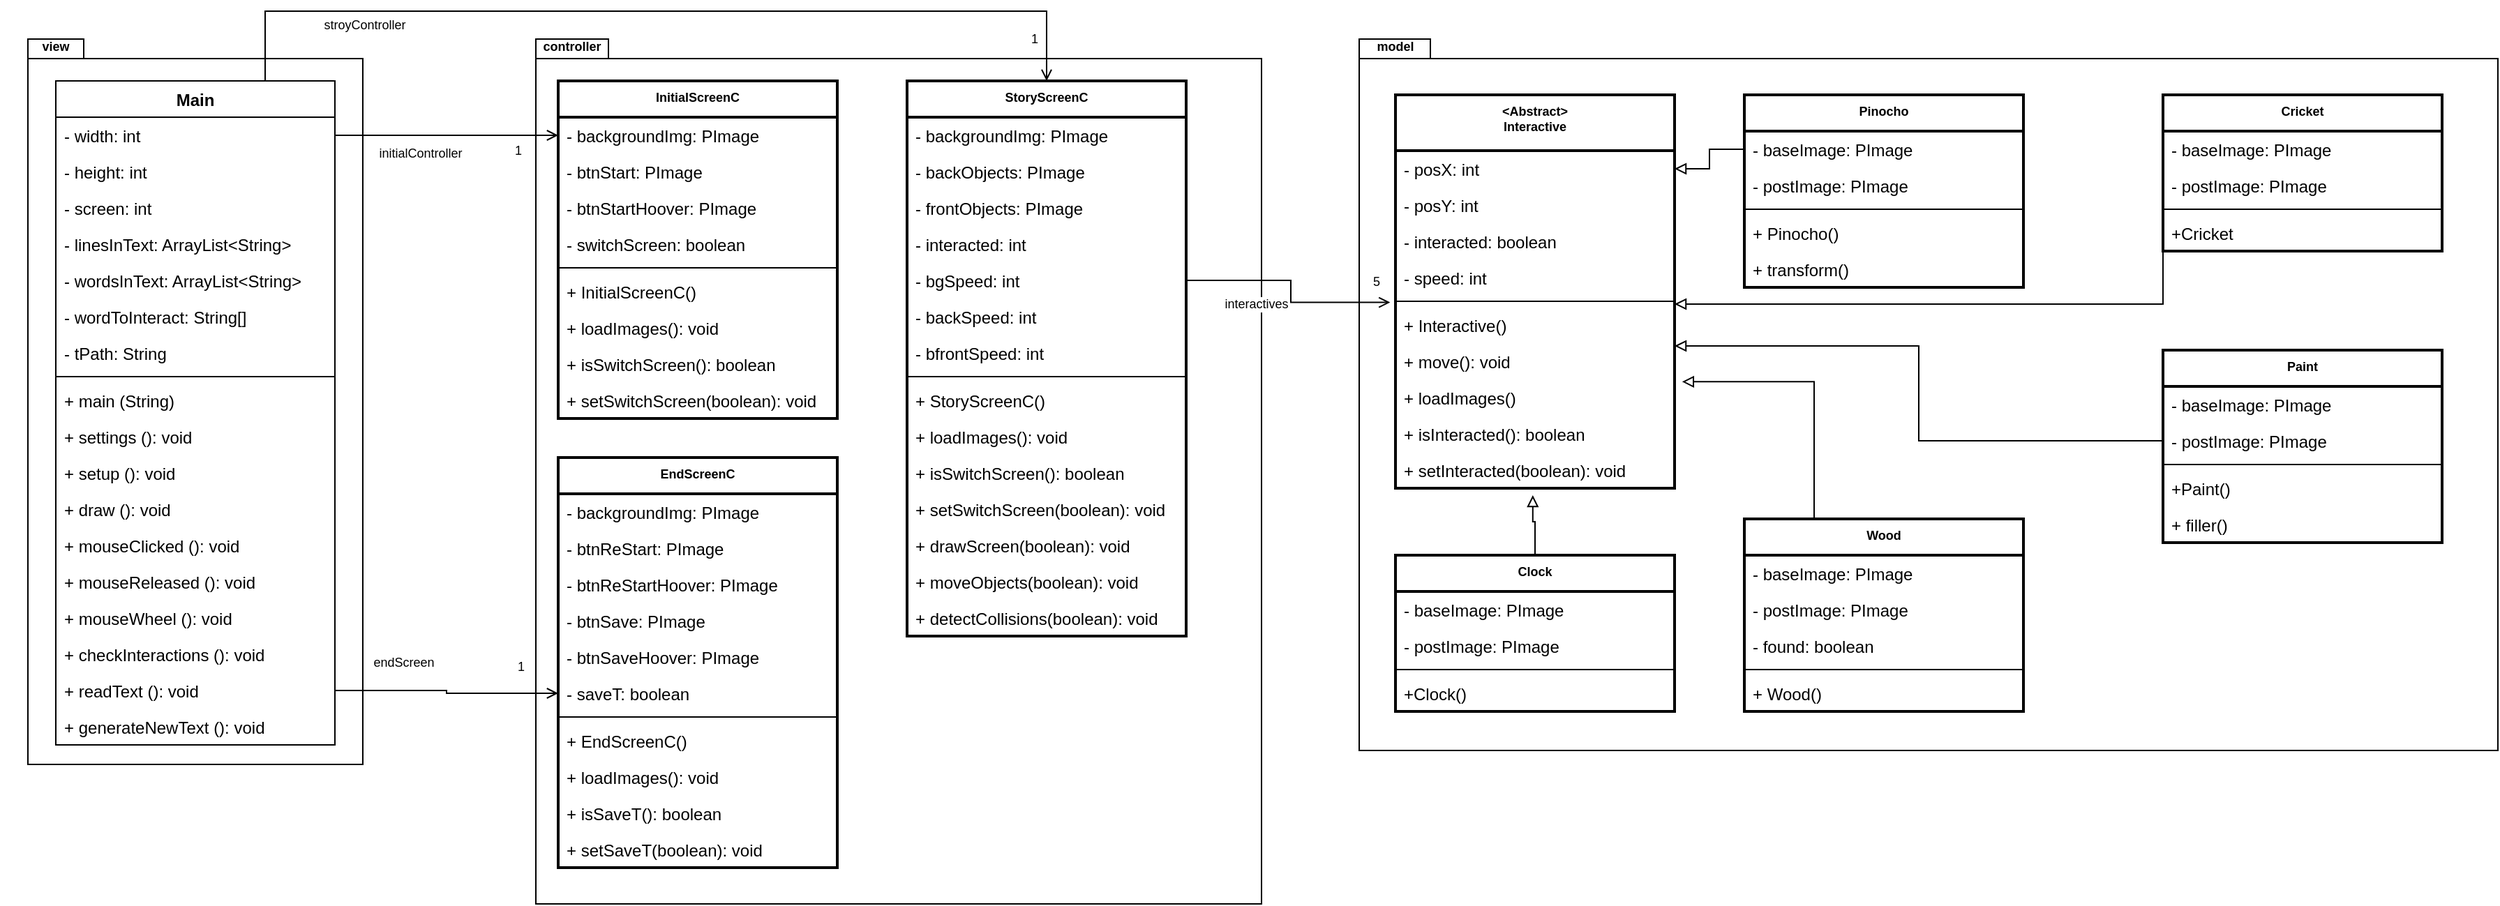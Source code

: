 <mxfile version="14.4.7" type="device"><diagram id="isuigA0B2V9BOLrQZRAi" name="Page-1"><mxGraphModel dx="1828" dy="1073" grid="1" gridSize="10" guides="1" tooltips="1" connect="1" arrows="1" fold="1" page="1" pageScale="1" pageWidth="827" pageHeight="1169" math="0" shadow="0"><root><mxCell id="0"/><mxCell id="1" parent="0"/><mxCell id="RhSV0VvacWWm0Hfx9tG7-26" value="" style="shape=folder;fontStyle=1;spacingTop=10;tabWidth=40;tabHeight=14;tabPosition=left;html=1;" vertex="1" parent="1"><mxGeometry x="414" y="250" width="520" height="620" as="geometry"/></mxCell><mxCell id="RhSV0VvacWWm0Hfx9tG7-24" value="" style="shape=folder;fontStyle=1;spacingTop=10;tabWidth=40;tabHeight=14;tabPosition=left;html=1;" vertex="1" parent="1"><mxGeometry x="50" y="250" width="240" height="520" as="geometry"/></mxCell><mxCell id="RhSV0VvacWWm0Hfx9tG7-52" style="edgeStyle=orthogonalEdgeStyle;rounded=0;orthogonalLoop=1;jettySize=auto;html=1;exitX=0.75;exitY=0;exitDx=0;exitDy=0;entryX=0.5;entryY=0;entryDx=0;entryDy=0;endArrow=open;endFill=0;fontSize=9;" edge="1" parent="1" source="RhSV0VvacWWm0Hfx9tG7-5" target="RhSV0VvacWWm0Hfx9tG7-42"><mxGeometry relative="1" as="geometry"><Array as="points"><mxPoint x="220" y="230"/><mxPoint x="780" y="230"/></Array></mxGeometry></mxCell><mxCell id="RhSV0VvacWWm0Hfx9tG7-55" value="stroyController" style="edgeLabel;html=1;align=center;verticalAlign=middle;resizable=0;points=[];fontSize=9;" vertex="1" connectable="0" parent="RhSV0VvacWWm0Hfx9tG7-52"><mxGeometry x="-0.531" y="-3" relative="1" as="geometry"><mxPoint x="-34.29" y="7" as="offset"/></mxGeometry></mxCell><mxCell id="RhSV0VvacWWm0Hfx9tG7-56" value="1" style="edgeLabel;html=1;align=center;verticalAlign=middle;resizable=0;points=[];fontSize=9;" vertex="1" connectable="0" parent="RhSV0VvacWWm0Hfx9tG7-52"><mxGeometry x="0.439" y="2" relative="1" as="geometry"><mxPoint x="125.71" y="22" as="offset"/></mxGeometry></mxCell><mxCell id="RhSV0VvacWWm0Hfx9tG7-5" value="Main" style="swimlane;fontStyle=1;align=center;verticalAlign=top;childLayout=stackLayout;horizontal=1;startSize=26;horizontalStack=0;resizeParent=1;resizeParentMax=0;resizeLast=0;collapsible=1;marginBottom=0;" vertex="1" parent="1"><mxGeometry x="70" y="280" width="200" height="476" as="geometry"/></mxCell><mxCell id="RhSV0VvacWWm0Hfx9tG7-6" value="- width: int" style="text;strokeColor=none;fillColor=none;align=left;verticalAlign=top;spacingLeft=4;spacingRight=4;overflow=hidden;rotatable=0;points=[[0,0.5],[1,0.5]];portConstraint=eastwest;" vertex="1" parent="RhSV0VvacWWm0Hfx9tG7-5"><mxGeometry y="26" width="200" height="26" as="geometry"/></mxCell><mxCell id="RhSV0VvacWWm0Hfx9tG7-9" value="- height: int" style="text;strokeColor=none;fillColor=none;align=left;verticalAlign=top;spacingLeft=4;spacingRight=4;overflow=hidden;rotatable=0;points=[[0,0.5],[1,0.5]];portConstraint=eastwest;" vertex="1" parent="RhSV0VvacWWm0Hfx9tG7-5"><mxGeometry y="52" width="200" height="26" as="geometry"/></mxCell><mxCell id="RhSV0VvacWWm0Hfx9tG7-10" value="- screen: int" style="text;strokeColor=none;fillColor=none;align=left;verticalAlign=top;spacingLeft=4;spacingRight=4;overflow=hidden;rotatable=0;points=[[0,0.5],[1,0.5]];portConstraint=eastwest;" vertex="1" parent="RhSV0VvacWWm0Hfx9tG7-5"><mxGeometry y="78" width="200" height="26" as="geometry"/></mxCell><mxCell id="RhSV0VvacWWm0Hfx9tG7-19" value="- linesInText: ArrayList&lt;String&gt;" style="text;strokeColor=none;fillColor=none;align=left;verticalAlign=top;spacingLeft=4;spacingRight=4;overflow=hidden;rotatable=0;points=[[0,0.5],[1,0.5]];portConstraint=eastwest;" vertex="1" parent="RhSV0VvacWWm0Hfx9tG7-5"><mxGeometry y="104" width="200" height="26" as="geometry"/></mxCell><mxCell id="RhSV0VvacWWm0Hfx9tG7-20" value="- wordsInText: ArrayList&lt;String&gt;" style="text;strokeColor=none;fillColor=none;align=left;verticalAlign=top;spacingLeft=4;spacingRight=4;overflow=hidden;rotatable=0;points=[[0,0.5],[1,0.5]];portConstraint=eastwest;" vertex="1" parent="RhSV0VvacWWm0Hfx9tG7-5"><mxGeometry y="130" width="200" height="26" as="geometry"/></mxCell><mxCell id="RhSV0VvacWWm0Hfx9tG7-21" value="- wordToInteract: String[]" style="text;strokeColor=none;fillColor=none;align=left;verticalAlign=top;spacingLeft=4;spacingRight=4;overflow=hidden;rotatable=0;points=[[0,0.5],[1,0.5]];portConstraint=eastwest;" vertex="1" parent="RhSV0VvacWWm0Hfx9tG7-5"><mxGeometry y="156" width="200" height="26" as="geometry"/></mxCell><mxCell id="RhSV0VvacWWm0Hfx9tG7-22" value="- tPath: String" style="text;strokeColor=none;fillColor=none;align=left;verticalAlign=top;spacingLeft=4;spacingRight=4;overflow=hidden;rotatable=0;points=[[0,0.5],[1,0.5]];portConstraint=eastwest;" vertex="1" parent="RhSV0VvacWWm0Hfx9tG7-5"><mxGeometry y="182" width="200" height="26" as="geometry"/></mxCell><mxCell id="RhSV0VvacWWm0Hfx9tG7-7" value="" style="line;strokeWidth=1;fillColor=none;align=left;verticalAlign=middle;spacingTop=-1;spacingLeft=3;spacingRight=3;rotatable=0;labelPosition=right;points=[];portConstraint=eastwest;" vertex="1" parent="RhSV0VvacWWm0Hfx9tG7-5"><mxGeometry y="208" width="200" height="8" as="geometry"/></mxCell><mxCell id="RhSV0VvacWWm0Hfx9tG7-8" value="+ main (String)" style="text;strokeColor=none;fillColor=none;align=left;verticalAlign=top;spacingLeft=4;spacingRight=4;overflow=hidden;rotatable=0;points=[[0,0.5],[1,0.5]];portConstraint=eastwest;" vertex="1" parent="RhSV0VvacWWm0Hfx9tG7-5"><mxGeometry y="216" width="200" height="26" as="geometry"/></mxCell><mxCell id="RhSV0VvacWWm0Hfx9tG7-11" value="+ settings (): void" style="text;strokeColor=none;fillColor=none;align=left;verticalAlign=top;spacingLeft=4;spacingRight=4;overflow=hidden;rotatable=0;points=[[0,0.5],[1,0.5]];portConstraint=eastwest;" vertex="1" parent="RhSV0VvacWWm0Hfx9tG7-5"><mxGeometry y="242" width="200" height="26" as="geometry"/></mxCell><mxCell id="RhSV0VvacWWm0Hfx9tG7-15" value="+ setup (): void" style="text;strokeColor=none;fillColor=none;align=left;verticalAlign=top;spacingLeft=4;spacingRight=4;overflow=hidden;rotatable=0;points=[[0,0.5],[1,0.5]];portConstraint=eastwest;" vertex="1" parent="RhSV0VvacWWm0Hfx9tG7-5"><mxGeometry y="268" width="200" height="26" as="geometry"/></mxCell><mxCell id="RhSV0VvacWWm0Hfx9tG7-12" value="+ draw (): void" style="text;strokeColor=none;fillColor=none;align=left;verticalAlign=top;spacingLeft=4;spacingRight=4;overflow=hidden;rotatable=0;points=[[0,0.5],[1,0.5]];portConstraint=eastwest;" vertex="1" parent="RhSV0VvacWWm0Hfx9tG7-5"><mxGeometry y="294" width="200" height="26" as="geometry"/></mxCell><mxCell id="RhSV0VvacWWm0Hfx9tG7-14" value="+ mouseClicked (): void" style="text;strokeColor=none;fillColor=none;align=left;verticalAlign=top;spacingLeft=4;spacingRight=4;overflow=hidden;rotatable=0;points=[[0,0.5],[1,0.5]];portConstraint=eastwest;" vertex="1" parent="RhSV0VvacWWm0Hfx9tG7-5"><mxGeometry y="320" width="200" height="26" as="geometry"/></mxCell><mxCell id="RhSV0VvacWWm0Hfx9tG7-13" value="+ mouseReleased (): void" style="text;strokeColor=none;fillColor=none;align=left;verticalAlign=top;spacingLeft=4;spacingRight=4;overflow=hidden;rotatable=0;points=[[0,0.5],[1,0.5]];portConstraint=eastwest;" vertex="1" parent="RhSV0VvacWWm0Hfx9tG7-5"><mxGeometry y="346" width="200" height="26" as="geometry"/></mxCell><mxCell id="RhSV0VvacWWm0Hfx9tG7-17" value="+ mouseWheel (): void" style="text;strokeColor=none;fillColor=none;align=left;verticalAlign=top;spacingLeft=4;spacingRight=4;overflow=hidden;rotatable=0;points=[[0,0.5],[1,0.5]];portConstraint=eastwest;" vertex="1" parent="RhSV0VvacWWm0Hfx9tG7-5"><mxGeometry y="372" width="200" height="26" as="geometry"/></mxCell><mxCell id="RhSV0VvacWWm0Hfx9tG7-16" value="+ checkInteractions (): void" style="text;strokeColor=none;fillColor=none;align=left;verticalAlign=top;spacingLeft=4;spacingRight=4;overflow=hidden;rotatable=0;points=[[0,0.5],[1,0.5]];portConstraint=eastwest;" vertex="1" parent="RhSV0VvacWWm0Hfx9tG7-5"><mxGeometry y="398" width="200" height="26" as="geometry"/></mxCell><mxCell id="RhSV0VvacWWm0Hfx9tG7-18" value="+ readText (): void" style="text;strokeColor=none;fillColor=none;align=left;verticalAlign=top;spacingLeft=4;spacingRight=4;overflow=hidden;rotatable=0;points=[[0,0.5],[1,0.5]];portConstraint=eastwest;" vertex="1" parent="RhSV0VvacWWm0Hfx9tG7-5"><mxGeometry y="424" width="200" height="26" as="geometry"/></mxCell><mxCell id="RhSV0VvacWWm0Hfx9tG7-23" value="+ generateNewText (): void" style="text;strokeColor=none;fillColor=none;align=left;verticalAlign=top;spacingLeft=4;spacingRight=4;overflow=hidden;rotatable=0;points=[[0,0.5],[1,0.5]];portConstraint=eastwest;" vertex="1" parent="RhSV0VvacWWm0Hfx9tG7-5"><mxGeometry y="450" width="200" height="26" as="geometry"/></mxCell><mxCell id="RhSV0VvacWWm0Hfx9tG7-25" value="view" style="text;align=center;fontStyle=1;verticalAlign=middle;spacingLeft=3;spacingRight=3;strokeColor=none;rotatable=0;points=[[0,0.5],[1,0.5]];portConstraint=eastwest;strokeWidth=2;fontSize=9;" vertex="1" parent="1"><mxGeometry x="30" y="240" width="80" height="30" as="geometry"/></mxCell><mxCell id="RhSV0VvacWWm0Hfx9tG7-27" value="controller" style="text;align=center;fontStyle=1;verticalAlign=middle;spacingLeft=3;spacingRight=3;strokeColor=none;rotatable=0;points=[[0,0.5],[1,0.5]];portConstraint=eastwest;strokeWidth=2;fontSize=9;" vertex="1" parent="1"><mxGeometry x="400" y="240" width="80" height="30" as="geometry"/></mxCell><mxCell id="RhSV0VvacWWm0Hfx9tG7-28" value="InitialScreenC" style="swimlane;fontStyle=1;align=center;verticalAlign=top;childLayout=stackLayout;horizontal=1;startSize=26;horizontalStack=0;resizeParent=1;resizeParentMax=0;resizeLast=0;collapsible=1;marginBottom=0;strokeWidth=2;fontSize=9;" vertex="1" parent="1"><mxGeometry x="430" y="280" width="200" height="242" as="geometry"/></mxCell><mxCell id="RhSV0VvacWWm0Hfx9tG7-32" value="- backgroundImg: PImage" style="text;strokeColor=none;fillColor=none;align=left;verticalAlign=top;spacingLeft=4;spacingRight=4;overflow=hidden;rotatable=0;points=[[0,0.5],[1,0.5]];portConstraint=eastwest;" vertex="1" parent="RhSV0VvacWWm0Hfx9tG7-28"><mxGeometry y="26" width="200" height="26" as="geometry"/></mxCell><mxCell id="RhSV0VvacWWm0Hfx9tG7-33" value="- btnStart: PImage" style="text;strokeColor=none;fillColor=none;align=left;verticalAlign=top;spacingLeft=4;spacingRight=4;overflow=hidden;rotatable=0;points=[[0,0.5],[1,0.5]];portConstraint=eastwest;" vertex="1" parent="RhSV0VvacWWm0Hfx9tG7-28"><mxGeometry y="52" width="200" height="26" as="geometry"/></mxCell><mxCell id="RhSV0VvacWWm0Hfx9tG7-34" value="- btnStartHoover: PImage" style="text;strokeColor=none;fillColor=none;align=left;verticalAlign=top;spacingLeft=4;spacingRight=4;overflow=hidden;rotatable=0;points=[[0,0.5],[1,0.5]];portConstraint=eastwest;" vertex="1" parent="RhSV0VvacWWm0Hfx9tG7-28"><mxGeometry y="78" width="200" height="26" as="geometry"/></mxCell><mxCell id="RhSV0VvacWWm0Hfx9tG7-37" value="- switchScreen: boolean" style="text;strokeColor=none;fillColor=none;align=left;verticalAlign=top;spacingLeft=4;spacingRight=4;overflow=hidden;rotatable=0;points=[[0,0.5],[1,0.5]];portConstraint=eastwest;" vertex="1" parent="RhSV0VvacWWm0Hfx9tG7-28"><mxGeometry y="104" width="200" height="26" as="geometry"/></mxCell><mxCell id="RhSV0VvacWWm0Hfx9tG7-30" value="" style="line;strokeWidth=1;fillColor=none;align=left;verticalAlign=middle;spacingTop=-1;spacingLeft=3;spacingRight=3;rotatable=0;labelPosition=right;points=[];portConstraint=eastwest;" vertex="1" parent="RhSV0VvacWWm0Hfx9tG7-28"><mxGeometry y="130" width="200" height="8" as="geometry"/></mxCell><mxCell id="RhSV0VvacWWm0Hfx9tG7-31" value="+ InitialScreenC()" style="text;strokeColor=none;fillColor=none;align=left;verticalAlign=top;spacingLeft=4;spacingRight=4;overflow=hidden;rotatable=0;points=[[0,0.5],[1,0.5]];portConstraint=eastwest;" vertex="1" parent="RhSV0VvacWWm0Hfx9tG7-28"><mxGeometry y="138" width="200" height="26" as="geometry"/></mxCell><mxCell id="RhSV0VvacWWm0Hfx9tG7-35" value="+ loadImages(): void" style="text;strokeColor=none;fillColor=none;align=left;verticalAlign=top;spacingLeft=4;spacingRight=4;overflow=hidden;rotatable=0;points=[[0,0.5],[1,0.5]];portConstraint=eastwest;" vertex="1" parent="RhSV0VvacWWm0Hfx9tG7-28"><mxGeometry y="164" width="200" height="26" as="geometry"/></mxCell><mxCell id="RhSV0VvacWWm0Hfx9tG7-36" value="+ isSwitchScreen(): boolean" style="text;strokeColor=none;fillColor=none;align=left;verticalAlign=top;spacingLeft=4;spacingRight=4;overflow=hidden;rotatable=0;points=[[0,0.5],[1,0.5]];portConstraint=eastwest;" vertex="1" parent="RhSV0VvacWWm0Hfx9tG7-28"><mxGeometry y="190" width="200" height="26" as="geometry"/></mxCell><mxCell id="RhSV0VvacWWm0Hfx9tG7-39" value="+ setSwitchScreen(boolean): void" style="text;strokeColor=none;fillColor=none;align=left;verticalAlign=top;spacingLeft=4;spacingRight=4;overflow=hidden;rotatable=0;points=[[0,0.5],[1,0.5]];portConstraint=eastwest;" vertex="1" parent="RhSV0VvacWWm0Hfx9tG7-28"><mxGeometry y="216" width="200" height="26" as="geometry"/></mxCell><mxCell id="RhSV0VvacWWm0Hfx9tG7-40" style="edgeStyle=orthogonalEdgeStyle;rounded=0;orthogonalLoop=1;jettySize=auto;html=1;exitX=1;exitY=0.5;exitDx=0;exitDy=0;entryX=0;entryY=0.5;entryDx=0;entryDy=0;fontSize=9;endArrow=open;endFill=0;" edge="1" parent="1" source="RhSV0VvacWWm0Hfx9tG7-6" target="RhSV0VvacWWm0Hfx9tG7-32"><mxGeometry relative="1" as="geometry"/></mxCell><mxCell id="RhSV0VvacWWm0Hfx9tG7-53" value="initialController" style="edgeLabel;html=1;align=center;verticalAlign=middle;resizable=0;points=[];fontSize=9;" vertex="1" connectable="0" parent="RhSV0VvacWWm0Hfx9tG7-40"><mxGeometry x="0.276" y="-2" relative="1" as="geometry"><mxPoint x="-41.43" y="11" as="offset"/></mxGeometry></mxCell><mxCell id="RhSV0VvacWWm0Hfx9tG7-54" value="1" style="edgeLabel;html=1;align=center;verticalAlign=middle;resizable=0;points=[];fontSize=9;" vertex="1" connectable="0" parent="RhSV0VvacWWm0Hfx9tG7-40"><mxGeometry x="0.669" y="-2" relative="1" as="geometry"><mxPoint x="-2.86" y="9" as="offset"/></mxGeometry></mxCell><mxCell id="RhSV0VvacWWm0Hfx9tG7-42" value="StoryScreenC" style="swimlane;fontStyle=1;align=center;verticalAlign=top;childLayout=stackLayout;horizontal=1;startSize=26;horizontalStack=0;resizeParent=1;resizeParentMax=0;resizeLast=0;collapsible=1;marginBottom=0;strokeWidth=2;fontSize=9;" vertex="1" parent="1"><mxGeometry x="680" y="280" width="200" height="398" as="geometry"/></mxCell><mxCell id="RhSV0VvacWWm0Hfx9tG7-43" value="- backgroundImg: PImage" style="text;strokeColor=none;fillColor=none;align=left;verticalAlign=top;spacingLeft=4;spacingRight=4;overflow=hidden;rotatable=0;points=[[0,0.5],[1,0.5]];portConstraint=eastwest;" vertex="1" parent="RhSV0VvacWWm0Hfx9tG7-42"><mxGeometry y="26" width="200" height="26" as="geometry"/></mxCell><mxCell id="RhSV0VvacWWm0Hfx9tG7-69" value="- backObjects: PImage" style="text;strokeColor=none;fillColor=none;align=left;verticalAlign=top;spacingLeft=4;spacingRight=4;overflow=hidden;rotatable=0;points=[[0,0.5],[1,0.5]];portConstraint=eastwest;" vertex="1" parent="RhSV0VvacWWm0Hfx9tG7-42"><mxGeometry y="52" width="200" height="26" as="geometry"/></mxCell><mxCell id="RhSV0VvacWWm0Hfx9tG7-70" value="- frontObjects: PImage" style="text;strokeColor=none;fillColor=none;align=left;verticalAlign=top;spacingLeft=4;spacingRight=4;overflow=hidden;rotatable=0;points=[[0,0.5],[1,0.5]];portConstraint=eastwest;" vertex="1" parent="RhSV0VvacWWm0Hfx9tG7-42"><mxGeometry y="78" width="200" height="26" as="geometry"/></mxCell><mxCell id="RhSV0VvacWWm0Hfx9tG7-46" value="- interacted: int" style="text;strokeColor=none;fillColor=none;align=left;verticalAlign=top;spacingLeft=4;spacingRight=4;overflow=hidden;rotatable=0;points=[[0,0.5],[1,0.5]];portConstraint=eastwest;" vertex="1" parent="RhSV0VvacWWm0Hfx9tG7-42"><mxGeometry y="104" width="200" height="26" as="geometry"/></mxCell><mxCell id="RhSV0VvacWWm0Hfx9tG7-71" value="- bgSpeed: int" style="text;strokeColor=none;fillColor=none;align=left;verticalAlign=top;spacingLeft=4;spacingRight=4;overflow=hidden;rotatable=0;points=[[0,0.5],[1,0.5]];portConstraint=eastwest;" vertex="1" parent="RhSV0VvacWWm0Hfx9tG7-42"><mxGeometry y="130" width="200" height="26" as="geometry"/></mxCell><mxCell id="RhSV0VvacWWm0Hfx9tG7-72" value="- backSpeed: int" style="text;strokeColor=none;fillColor=none;align=left;verticalAlign=top;spacingLeft=4;spacingRight=4;overflow=hidden;rotatable=0;points=[[0,0.5],[1,0.5]];portConstraint=eastwest;" vertex="1" parent="RhSV0VvacWWm0Hfx9tG7-42"><mxGeometry y="156" width="200" height="26" as="geometry"/></mxCell><mxCell id="RhSV0VvacWWm0Hfx9tG7-73" value="- bfrontSpeed: int" style="text;strokeColor=none;fillColor=none;align=left;verticalAlign=top;spacingLeft=4;spacingRight=4;overflow=hidden;rotatable=0;points=[[0,0.5],[1,0.5]];portConstraint=eastwest;" vertex="1" parent="RhSV0VvacWWm0Hfx9tG7-42"><mxGeometry y="182" width="200" height="26" as="geometry"/></mxCell><mxCell id="RhSV0VvacWWm0Hfx9tG7-47" value="" style="line;strokeWidth=1;fillColor=none;align=left;verticalAlign=middle;spacingTop=-1;spacingLeft=3;spacingRight=3;rotatable=0;labelPosition=right;points=[];portConstraint=eastwest;" vertex="1" parent="RhSV0VvacWWm0Hfx9tG7-42"><mxGeometry y="208" width="200" height="8" as="geometry"/></mxCell><mxCell id="RhSV0VvacWWm0Hfx9tG7-48" value="+ StoryScreenC()" style="text;strokeColor=none;fillColor=none;align=left;verticalAlign=top;spacingLeft=4;spacingRight=4;overflow=hidden;rotatable=0;points=[[0,0.5],[1,0.5]];portConstraint=eastwest;" vertex="1" parent="RhSV0VvacWWm0Hfx9tG7-42"><mxGeometry y="216" width="200" height="26" as="geometry"/></mxCell><mxCell id="RhSV0VvacWWm0Hfx9tG7-49" value="+ loadImages(): void" style="text;strokeColor=none;fillColor=none;align=left;verticalAlign=top;spacingLeft=4;spacingRight=4;overflow=hidden;rotatable=0;points=[[0,0.5],[1,0.5]];portConstraint=eastwest;" vertex="1" parent="RhSV0VvacWWm0Hfx9tG7-42"><mxGeometry y="242" width="200" height="26" as="geometry"/></mxCell><mxCell id="RhSV0VvacWWm0Hfx9tG7-50" value="+ isSwitchScreen(): boolean" style="text;strokeColor=none;fillColor=none;align=left;verticalAlign=top;spacingLeft=4;spacingRight=4;overflow=hidden;rotatable=0;points=[[0,0.5],[1,0.5]];portConstraint=eastwest;" vertex="1" parent="RhSV0VvacWWm0Hfx9tG7-42"><mxGeometry y="268" width="200" height="26" as="geometry"/></mxCell><mxCell id="RhSV0VvacWWm0Hfx9tG7-51" value="+ setSwitchScreen(boolean): void" style="text;strokeColor=none;fillColor=none;align=left;verticalAlign=top;spacingLeft=4;spacingRight=4;overflow=hidden;rotatable=0;points=[[0,0.5],[1,0.5]];portConstraint=eastwest;" vertex="1" parent="RhSV0VvacWWm0Hfx9tG7-42"><mxGeometry y="294" width="200" height="26" as="geometry"/></mxCell><mxCell id="RhSV0VvacWWm0Hfx9tG7-74" value="+ drawScreen(boolean): void" style="text;strokeColor=none;fillColor=none;align=left;verticalAlign=top;spacingLeft=4;spacingRight=4;overflow=hidden;rotatable=0;points=[[0,0.5],[1,0.5]];portConstraint=eastwest;" vertex="1" parent="RhSV0VvacWWm0Hfx9tG7-42"><mxGeometry y="320" width="200" height="26" as="geometry"/></mxCell><mxCell id="RhSV0VvacWWm0Hfx9tG7-75" value="+ moveObjects(boolean): void" style="text;strokeColor=none;fillColor=none;align=left;verticalAlign=top;spacingLeft=4;spacingRight=4;overflow=hidden;rotatable=0;points=[[0,0.5],[1,0.5]];portConstraint=eastwest;" vertex="1" parent="RhSV0VvacWWm0Hfx9tG7-42"><mxGeometry y="346" width="200" height="26" as="geometry"/></mxCell><mxCell id="RhSV0VvacWWm0Hfx9tG7-76" value="+ detectCollisions(boolean): void" style="text;strokeColor=none;fillColor=none;align=left;verticalAlign=top;spacingLeft=4;spacingRight=4;overflow=hidden;rotatable=0;points=[[0,0.5],[1,0.5]];portConstraint=eastwest;" vertex="1" parent="RhSV0VvacWWm0Hfx9tG7-42"><mxGeometry y="372" width="200" height="26" as="geometry"/></mxCell><mxCell id="RhSV0VvacWWm0Hfx9tG7-57" value="EndScreenC" style="swimlane;fontStyle=1;align=center;verticalAlign=top;childLayout=stackLayout;horizontal=1;startSize=26;horizontalStack=0;resizeParent=1;resizeParentMax=0;resizeLast=0;collapsible=1;marginBottom=0;strokeWidth=2;fontSize=9;" vertex="1" parent="1"><mxGeometry x="430" y="550" width="200" height="294" as="geometry"/></mxCell><mxCell id="RhSV0VvacWWm0Hfx9tG7-58" value="- backgroundImg: PImage" style="text;strokeColor=none;fillColor=none;align=left;verticalAlign=top;spacingLeft=4;spacingRight=4;overflow=hidden;rotatable=0;points=[[0,0.5],[1,0.5]];portConstraint=eastwest;" vertex="1" parent="RhSV0VvacWWm0Hfx9tG7-57"><mxGeometry y="26" width="200" height="26" as="geometry"/></mxCell><mxCell id="RhSV0VvacWWm0Hfx9tG7-59" value="- btnReStart: PImage" style="text;strokeColor=none;fillColor=none;align=left;verticalAlign=top;spacingLeft=4;spacingRight=4;overflow=hidden;rotatable=0;points=[[0,0.5],[1,0.5]];portConstraint=eastwest;" vertex="1" parent="RhSV0VvacWWm0Hfx9tG7-57"><mxGeometry y="52" width="200" height="26" as="geometry"/></mxCell><mxCell id="RhSV0VvacWWm0Hfx9tG7-60" value="- btnReStartHoover: PImage" style="text;strokeColor=none;fillColor=none;align=left;verticalAlign=top;spacingLeft=4;spacingRight=4;overflow=hidden;rotatable=0;points=[[0,0.5],[1,0.5]];portConstraint=eastwest;" vertex="1" parent="RhSV0VvacWWm0Hfx9tG7-57"><mxGeometry y="78" width="200" height="26" as="geometry"/></mxCell><mxCell id="RhSV0VvacWWm0Hfx9tG7-68" value="- btnSave: PImage" style="text;strokeColor=none;fillColor=none;align=left;verticalAlign=top;spacingLeft=4;spacingRight=4;overflow=hidden;rotatable=0;points=[[0,0.5],[1,0.5]];portConstraint=eastwest;" vertex="1" parent="RhSV0VvacWWm0Hfx9tG7-57"><mxGeometry y="104" width="200" height="26" as="geometry"/></mxCell><mxCell id="RhSV0VvacWWm0Hfx9tG7-67" value="- btnSaveHoover: PImage" style="text;strokeColor=none;fillColor=none;align=left;verticalAlign=top;spacingLeft=4;spacingRight=4;overflow=hidden;rotatable=0;points=[[0,0.5],[1,0.5]];portConstraint=eastwest;" vertex="1" parent="RhSV0VvacWWm0Hfx9tG7-57"><mxGeometry y="130" width="200" height="26" as="geometry"/></mxCell><mxCell id="RhSV0VvacWWm0Hfx9tG7-61" value="- saveT: boolean" style="text;strokeColor=none;fillColor=none;align=left;verticalAlign=top;spacingLeft=4;spacingRight=4;overflow=hidden;rotatable=0;points=[[0,0.5],[1,0.5]];portConstraint=eastwest;" vertex="1" parent="RhSV0VvacWWm0Hfx9tG7-57"><mxGeometry y="156" width="200" height="26" as="geometry"/></mxCell><mxCell id="RhSV0VvacWWm0Hfx9tG7-62" value="" style="line;strokeWidth=1;fillColor=none;align=left;verticalAlign=middle;spacingTop=-1;spacingLeft=3;spacingRight=3;rotatable=0;labelPosition=right;points=[];portConstraint=eastwest;" vertex="1" parent="RhSV0VvacWWm0Hfx9tG7-57"><mxGeometry y="182" width="200" height="8" as="geometry"/></mxCell><mxCell id="RhSV0VvacWWm0Hfx9tG7-63" value="+ EndScreenC()" style="text;strokeColor=none;fillColor=none;align=left;verticalAlign=top;spacingLeft=4;spacingRight=4;overflow=hidden;rotatable=0;points=[[0,0.5],[1,0.5]];portConstraint=eastwest;" vertex="1" parent="RhSV0VvacWWm0Hfx9tG7-57"><mxGeometry y="190" width="200" height="26" as="geometry"/></mxCell><mxCell id="RhSV0VvacWWm0Hfx9tG7-64" value="+ loadImages(): void" style="text;strokeColor=none;fillColor=none;align=left;verticalAlign=top;spacingLeft=4;spacingRight=4;overflow=hidden;rotatable=0;points=[[0,0.5],[1,0.5]];portConstraint=eastwest;" vertex="1" parent="RhSV0VvacWWm0Hfx9tG7-57"><mxGeometry y="216" width="200" height="26" as="geometry"/></mxCell><mxCell id="RhSV0VvacWWm0Hfx9tG7-65" value="+ isSaveT(): boolean" style="text;strokeColor=none;fillColor=none;align=left;verticalAlign=top;spacingLeft=4;spacingRight=4;overflow=hidden;rotatable=0;points=[[0,0.5],[1,0.5]];portConstraint=eastwest;" vertex="1" parent="RhSV0VvacWWm0Hfx9tG7-57"><mxGeometry y="242" width="200" height="26" as="geometry"/></mxCell><mxCell id="RhSV0VvacWWm0Hfx9tG7-66" value="+ setSaveT(boolean): void" style="text;strokeColor=none;fillColor=none;align=left;verticalAlign=top;spacingLeft=4;spacingRight=4;overflow=hidden;rotatable=0;points=[[0,0.5],[1,0.5]];portConstraint=eastwest;" vertex="1" parent="RhSV0VvacWWm0Hfx9tG7-57"><mxGeometry y="268" width="200" height="26" as="geometry"/></mxCell><mxCell id="RhSV0VvacWWm0Hfx9tG7-77" style="edgeStyle=orthogonalEdgeStyle;rounded=0;orthogonalLoop=1;jettySize=auto;html=1;exitX=1;exitY=0.5;exitDx=0;exitDy=0;entryX=0;entryY=0.5;entryDx=0;entryDy=0;endArrow=open;endFill=0;fontSize=9;" edge="1" parent="1" source="RhSV0VvacWWm0Hfx9tG7-18" target="RhSV0VvacWWm0Hfx9tG7-61"><mxGeometry relative="1" as="geometry"/></mxCell><mxCell id="RhSV0VvacWWm0Hfx9tG7-78" value="endScreen" style="edgeLabel;html=1;align=center;verticalAlign=middle;resizable=0;points=[];fontSize=9;" vertex="1" connectable="0" parent="RhSV0VvacWWm0Hfx9tG7-77"><mxGeometry x="-0.337" y="-1" relative="1" as="geometry"><mxPoint x="-4.29" y="-21" as="offset"/></mxGeometry></mxCell><mxCell id="RhSV0VvacWWm0Hfx9tG7-79" value="1" style="edgeLabel;html=1;align=center;verticalAlign=middle;resizable=0;points=[];fontSize=9;" vertex="1" connectable="0" parent="RhSV0VvacWWm0Hfx9tG7-77"><mxGeometry x="0.658" y="1" relative="1" as="geometry"><mxPoint y="-18" as="offset"/></mxGeometry></mxCell><mxCell id="RhSV0VvacWWm0Hfx9tG7-80" value="" style="shape=folder;fontStyle=1;spacingTop=10;tabWidth=40;tabHeight=14;tabPosition=left;html=1;" vertex="1" parent="1"><mxGeometry x="1004" y="250" width="816" height="510" as="geometry"/></mxCell><mxCell id="RhSV0VvacWWm0Hfx9tG7-81" value="model" style="text;align=center;fontStyle=1;verticalAlign=middle;spacingLeft=3;spacingRight=3;strokeColor=none;rotatable=0;points=[[0,0.5],[1,0.5]];portConstraint=eastwest;strokeWidth=2;fontSize=9;" vertex="1" parent="1"><mxGeometry x="990" y="240" width="80" height="30" as="geometry"/></mxCell><mxCell id="RhSV0VvacWWm0Hfx9tG7-82" value="&lt;Abstract&gt;&#10;Interactive" style="swimlane;fontStyle=1;align=center;verticalAlign=top;childLayout=stackLayout;horizontal=1;startSize=40;horizontalStack=0;resizeParent=1;resizeParentMax=0;resizeLast=0;collapsible=1;marginBottom=0;strokeWidth=2;fontSize=9;" vertex="1" parent="1"><mxGeometry x="1030" y="290" width="200" height="282" as="geometry"/></mxCell><mxCell id="RhSV0VvacWWm0Hfx9tG7-83" value="- posX: int" style="text;strokeColor=none;fillColor=none;align=left;verticalAlign=top;spacingLeft=4;spacingRight=4;overflow=hidden;rotatable=0;points=[[0,0.5],[1,0.5]];portConstraint=eastwest;" vertex="1" parent="RhSV0VvacWWm0Hfx9tG7-82"><mxGeometry y="40" width="200" height="26" as="geometry"/></mxCell><mxCell id="RhSV0VvacWWm0Hfx9tG7-84" value="- posY: int" style="text;strokeColor=none;fillColor=none;align=left;verticalAlign=top;spacingLeft=4;spacingRight=4;overflow=hidden;rotatable=0;points=[[0,0.5],[1,0.5]];portConstraint=eastwest;" vertex="1" parent="RhSV0VvacWWm0Hfx9tG7-82"><mxGeometry y="66" width="200" height="26" as="geometry"/></mxCell><mxCell id="RhSV0VvacWWm0Hfx9tG7-85" value="- interacted: boolean" style="text;strokeColor=none;fillColor=none;align=left;verticalAlign=top;spacingLeft=4;spacingRight=4;overflow=hidden;rotatable=0;points=[[0,0.5],[1,0.5]];portConstraint=eastwest;" vertex="1" parent="RhSV0VvacWWm0Hfx9tG7-82"><mxGeometry y="92" width="200" height="26" as="geometry"/></mxCell><mxCell id="RhSV0VvacWWm0Hfx9tG7-86" value="- speed: int" style="text;strokeColor=none;fillColor=none;align=left;verticalAlign=top;spacingLeft=4;spacingRight=4;overflow=hidden;rotatable=0;points=[[0,0.5],[1,0.5]];portConstraint=eastwest;" vertex="1" parent="RhSV0VvacWWm0Hfx9tG7-82"><mxGeometry y="118" width="200" height="26" as="geometry"/></mxCell><mxCell id="RhSV0VvacWWm0Hfx9tG7-90" value="" style="line;strokeWidth=1;fillColor=none;align=left;verticalAlign=middle;spacingTop=-1;spacingLeft=3;spacingRight=3;rotatable=0;labelPosition=right;points=[];portConstraint=eastwest;" vertex="1" parent="RhSV0VvacWWm0Hfx9tG7-82"><mxGeometry y="144" width="200" height="8" as="geometry"/></mxCell><mxCell id="RhSV0VvacWWm0Hfx9tG7-91" value="+ Interactive()" style="text;strokeColor=none;fillColor=none;align=left;verticalAlign=top;spacingLeft=4;spacingRight=4;overflow=hidden;rotatable=0;points=[[0,0.5],[1,0.5]];portConstraint=eastwest;" vertex="1" parent="RhSV0VvacWWm0Hfx9tG7-82"><mxGeometry y="152" width="200" height="26" as="geometry"/></mxCell><mxCell id="RhSV0VvacWWm0Hfx9tG7-93" value="+ move(): void" style="text;strokeColor=none;fillColor=none;align=left;verticalAlign=top;spacingLeft=4;spacingRight=4;overflow=hidden;rotatable=0;points=[[0,0.5],[1,0.5]];portConstraint=eastwest;" vertex="1" parent="RhSV0VvacWWm0Hfx9tG7-82"><mxGeometry y="178" width="200" height="26" as="geometry"/></mxCell><mxCell id="RhSV0VvacWWm0Hfx9tG7-92" value="+ loadImages()" style="text;strokeColor=none;fillColor=none;align=left;verticalAlign=top;spacingLeft=4;spacingRight=4;overflow=hidden;rotatable=0;points=[[0,0.5],[1,0.5]];portConstraint=eastwest;" vertex="1" parent="RhSV0VvacWWm0Hfx9tG7-82"><mxGeometry y="204" width="200" height="26" as="geometry"/></mxCell><mxCell id="RhSV0VvacWWm0Hfx9tG7-97" value="+ isInteracted(): boolean" style="text;strokeColor=none;fillColor=none;align=left;verticalAlign=top;spacingLeft=4;spacingRight=4;overflow=hidden;rotatable=0;points=[[0,0.5],[1,0.5]];portConstraint=eastwest;" vertex="1" parent="RhSV0VvacWWm0Hfx9tG7-82"><mxGeometry y="230" width="200" height="26" as="geometry"/></mxCell><mxCell id="RhSV0VvacWWm0Hfx9tG7-100" value="+ setInteracted(boolean): void" style="text;strokeColor=none;fillColor=none;align=left;verticalAlign=top;spacingLeft=4;spacingRight=4;overflow=hidden;rotatable=0;points=[[0,0.5],[1,0.5]];portConstraint=eastwest;" vertex="1" parent="RhSV0VvacWWm0Hfx9tG7-82"><mxGeometry y="256" width="200" height="26" as="geometry"/></mxCell><mxCell id="RhSV0VvacWWm0Hfx9tG7-102" style="edgeStyle=orthogonalEdgeStyle;rounded=0;orthogonalLoop=1;jettySize=auto;html=1;exitX=1;exitY=0.5;exitDx=0;exitDy=0;entryX=-0.019;entryY=-0.123;entryDx=0;entryDy=0;entryPerimeter=0;endArrow=open;endFill=0;fontSize=9;" edge="1" parent="1" source="RhSV0VvacWWm0Hfx9tG7-71" target="RhSV0VvacWWm0Hfx9tG7-91"><mxGeometry relative="1" as="geometry"/></mxCell><mxCell id="RhSV0VvacWWm0Hfx9tG7-103" value="interactives" style="edgeLabel;html=1;align=center;verticalAlign=middle;resizable=0;points=[];fontSize=9;" vertex="1" connectable="0" parent="RhSV0VvacWWm0Hfx9tG7-102"><mxGeometry x="0.294" y="3" relative="1" as="geometry"><mxPoint x="-39.2" y="4.2" as="offset"/></mxGeometry></mxCell><mxCell id="RhSV0VvacWWm0Hfx9tG7-104" value="5" style="edgeLabel;html=1;align=center;verticalAlign=middle;resizable=0;points=[];fontSize=9;" vertex="1" connectable="0" parent="RhSV0VvacWWm0Hfx9tG7-102"><mxGeometry x="0.313" y="-2" relative="1" as="geometry"><mxPoint x="44.71" y="-16.84" as="offset"/></mxGeometry></mxCell><mxCell id="RhSV0VvacWWm0Hfx9tG7-105" value="Pinocho" style="swimlane;fontStyle=1;align=center;verticalAlign=top;childLayout=stackLayout;horizontal=1;startSize=26;horizontalStack=0;resizeParent=1;resizeParentMax=0;resizeLast=0;collapsible=1;marginBottom=0;strokeWidth=2;fontSize=9;" vertex="1" parent="1"><mxGeometry x="1280" y="290" width="200" height="138" as="geometry"/></mxCell><mxCell id="RhSV0VvacWWm0Hfx9tG7-106" value="- baseImage: PImage" style="text;strokeColor=none;fillColor=none;align=left;verticalAlign=top;spacingLeft=4;spacingRight=4;overflow=hidden;rotatable=0;points=[[0,0.5],[1,0.5]];portConstraint=eastwest;" vertex="1" parent="RhSV0VvacWWm0Hfx9tG7-105"><mxGeometry y="26" width="200" height="26" as="geometry"/></mxCell><mxCell id="RhSV0VvacWWm0Hfx9tG7-116" value="- postImage: PImage" style="text;strokeColor=none;fillColor=none;align=left;verticalAlign=top;spacingLeft=4;spacingRight=4;overflow=hidden;rotatable=0;points=[[0,0.5],[1,0.5]];portConstraint=eastwest;" vertex="1" parent="RhSV0VvacWWm0Hfx9tG7-105"><mxGeometry y="52" width="200" height="26" as="geometry"/></mxCell><mxCell id="RhSV0VvacWWm0Hfx9tG7-110" value="" style="line;strokeWidth=1;fillColor=none;align=left;verticalAlign=middle;spacingTop=-1;spacingLeft=3;spacingRight=3;rotatable=0;labelPosition=right;points=[];portConstraint=eastwest;" vertex="1" parent="RhSV0VvacWWm0Hfx9tG7-105"><mxGeometry y="78" width="200" height="8" as="geometry"/></mxCell><mxCell id="RhSV0VvacWWm0Hfx9tG7-111" value="+ Pinocho()" style="text;strokeColor=none;fillColor=none;align=left;verticalAlign=top;spacingLeft=4;spacingRight=4;overflow=hidden;rotatable=0;points=[[0,0.5],[1,0.5]];portConstraint=eastwest;" vertex="1" parent="RhSV0VvacWWm0Hfx9tG7-105"><mxGeometry y="86" width="200" height="26" as="geometry"/></mxCell><mxCell id="RhSV0VvacWWm0Hfx9tG7-144" value="+ transform()" style="text;strokeColor=none;fillColor=none;align=left;verticalAlign=top;spacingLeft=4;spacingRight=4;overflow=hidden;rotatable=0;points=[[0,0.5],[1,0.5]];portConstraint=eastwest;" vertex="1" parent="RhSV0VvacWWm0Hfx9tG7-105"><mxGeometry y="112" width="200" height="26" as="geometry"/></mxCell><mxCell id="RhSV0VvacWWm0Hfx9tG7-117" style="edgeStyle=orthogonalEdgeStyle;rounded=0;orthogonalLoop=1;jettySize=auto;html=1;exitX=0;exitY=0.5;exitDx=0;exitDy=0;entryX=1;entryY=0.5;entryDx=0;entryDy=0;endArrow=block;endFill=0;fontSize=9;" edge="1" parent="1" source="RhSV0VvacWWm0Hfx9tG7-106" target="RhSV0VvacWWm0Hfx9tG7-83"><mxGeometry relative="1" as="geometry"/></mxCell><mxCell id="RhSV0VvacWWm0Hfx9tG7-118" value="Cricket" style="swimlane;fontStyle=1;align=center;verticalAlign=top;childLayout=stackLayout;horizontal=1;startSize=26;horizontalStack=0;resizeParent=1;resizeParentMax=0;resizeLast=0;collapsible=1;marginBottom=0;strokeWidth=2;fontSize=9;" vertex="1" parent="1"><mxGeometry x="1580" y="290" width="200" height="112" as="geometry"/></mxCell><mxCell id="RhSV0VvacWWm0Hfx9tG7-119" value="- baseImage: PImage" style="text;strokeColor=none;fillColor=none;align=left;verticalAlign=top;spacingLeft=4;spacingRight=4;overflow=hidden;rotatable=0;points=[[0,0.5],[1,0.5]];portConstraint=eastwest;" vertex="1" parent="RhSV0VvacWWm0Hfx9tG7-118"><mxGeometry y="26" width="200" height="26" as="geometry"/></mxCell><mxCell id="RhSV0VvacWWm0Hfx9tG7-120" value="- postImage: PImage" style="text;strokeColor=none;fillColor=none;align=left;verticalAlign=top;spacingLeft=4;spacingRight=4;overflow=hidden;rotatable=0;points=[[0,0.5],[1,0.5]];portConstraint=eastwest;" vertex="1" parent="RhSV0VvacWWm0Hfx9tG7-118"><mxGeometry y="52" width="200" height="26" as="geometry"/></mxCell><mxCell id="RhSV0VvacWWm0Hfx9tG7-121" value="" style="line;strokeWidth=1;fillColor=none;align=left;verticalAlign=middle;spacingTop=-1;spacingLeft=3;spacingRight=3;rotatable=0;labelPosition=right;points=[];portConstraint=eastwest;" vertex="1" parent="RhSV0VvacWWm0Hfx9tG7-118"><mxGeometry y="78" width="200" height="8" as="geometry"/></mxCell><mxCell id="RhSV0VvacWWm0Hfx9tG7-122" value="+Cricket" style="text;strokeColor=none;fillColor=none;align=left;verticalAlign=top;spacingLeft=4;spacingRight=4;overflow=hidden;rotatable=0;points=[[0,0.5],[1,0.5]];portConstraint=eastwest;" vertex="1" parent="RhSV0VvacWWm0Hfx9tG7-118"><mxGeometry y="86" width="200" height="26" as="geometry"/></mxCell><mxCell id="RhSV0VvacWWm0Hfx9tG7-140" style="edgeStyle=orthogonalEdgeStyle;rounded=0;orthogonalLoop=1;jettySize=auto;html=1;exitX=0.5;exitY=0;exitDx=0;exitDy=0;entryX=0.492;entryY=1.192;entryDx=0;entryDy=0;entryPerimeter=0;endArrow=block;endFill=0;fontSize=9;" edge="1" parent="1" source="RhSV0VvacWWm0Hfx9tG7-123" target="RhSV0VvacWWm0Hfx9tG7-100"><mxGeometry relative="1" as="geometry"><Array as="points"><mxPoint x="1130" y="596"/><mxPoint x="1128" y="596"/></Array></mxGeometry></mxCell><mxCell id="RhSV0VvacWWm0Hfx9tG7-123" value="Clock" style="swimlane;fontStyle=1;align=center;verticalAlign=top;childLayout=stackLayout;horizontal=1;startSize=26;horizontalStack=0;resizeParent=1;resizeParentMax=0;resizeLast=0;collapsible=1;marginBottom=0;strokeWidth=2;fontSize=9;" vertex="1" parent="1"><mxGeometry x="1030" y="620" width="200" height="112" as="geometry"/></mxCell><mxCell id="RhSV0VvacWWm0Hfx9tG7-124" value="- baseImage: PImage" style="text;strokeColor=none;fillColor=none;align=left;verticalAlign=top;spacingLeft=4;spacingRight=4;overflow=hidden;rotatable=0;points=[[0,0.5],[1,0.5]];portConstraint=eastwest;" vertex="1" parent="RhSV0VvacWWm0Hfx9tG7-123"><mxGeometry y="26" width="200" height="26" as="geometry"/></mxCell><mxCell id="RhSV0VvacWWm0Hfx9tG7-125" value="- postImage: PImage" style="text;strokeColor=none;fillColor=none;align=left;verticalAlign=top;spacingLeft=4;spacingRight=4;overflow=hidden;rotatable=0;points=[[0,0.5],[1,0.5]];portConstraint=eastwest;" vertex="1" parent="RhSV0VvacWWm0Hfx9tG7-123"><mxGeometry y="52" width="200" height="26" as="geometry"/></mxCell><mxCell id="RhSV0VvacWWm0Hfx9tG7-126" value="" style="line;strokeWidth=1;fillColor=none;align=left;verticalAlign=middle;spacingTop=-1;spacingLeft=3;spacingRight=3;rotatable=0;labelPosition=right;points=[];portConstraint=eastwest;" vertex="1" parent="RhSV0VvacWWm0Hfx9tG7-123"><mxGeometry y="78" width="200" height="8" as="geometry"/></mxCell><mxCell id="RhSV0VvacWWm0Hfx9tG7-127" value="+Clock()" style="text;strokeColor=none;fillColor=none;align=left;verticalAlign=top;spacingLeft=4;spacingRight=4;overflow=hidden;rotatable=0;points=[[0,0.5],[1,0.5]];portConstraint=eastwest;" vertex="1" parent="RhSV0VvacWWm0Hfx9tG7-123"><mxGeometry y="86" width="200" height="26" as="geometry"/></mxCell><mxCell id="RhSV0VvacWWm0Hfx9tG7-128" value="Paint" style="swimlane;fontStyle=1;align=center;verticalAlign=top;childLayout=stackLayout;horizontal=1;startSize=26;horizontalStack=0;resizeParent=1;resizeParentMax=0;resizeLast=0;collapsible=1;marginBottom=0;strokeWidth=2;fontSize=9;" vertex="1" parent="1"><mxGeometry x="1580" y="473" width="200" height="138" as="geometry"/></mxCell><mxCell id="RhSV0VvacWWm0Hfx9tG7-129" value="- baseImage: PImage" style="text;strokeColor=none;fillColor=none;align=left;verticalAlign=top;spacingLeft=4;spacingRight=4;overflow=hidden;rotatable=0;points=[[0,0.5],[1,0.5]];portConstraint=eastwest;" vertex="1" parent="RhSV0VvacWWm0Hfx9tG7-128"><mxGeometry y="26" width="200" height="26" as="geometry"/></mxCell><mxCell id="RhSV0VvacWWm0Hfx9tG7-130" value="- postImage: PImage" style="text;strokeColor=none;fillColor=none;align=left;verticalAlign=top;spacingLeft=4;spacingRight=4;overflow=hidden;rotatable=0;points=[[0,0.5],[1,0.5]];portConstraint=eastwest;" vertex="1" parent="RhSV0VvacWWm0Hfx9tG7-128"><mxGeometry y="52" width="200" height="26" as="geometry"/></mxCell><mxCell id="RhSV0VvacWWm0Hfx9tG7-131" value="" style="line;strokeWidth=1;fillColor=none;align=left;verticalAlign=middle;spacingTop=-1;spacingLeft=3;spacingRight=3;rotatable=0;labelPosition=right;points=[];portConstraint=eastwest;" vertex="1" parent="RhSV0VvacWWm0Hfx9tG7-128"><mxGeometry y="78" width="200" height="8" as="geometry"/></mxCell><mxCell id="RhSV0VvacWWm0Hfx9tG7-132" value="+Paint()" style="text;strokeColor=none;fillColor=none;align=left;verticalAlign=top;spacingLeft=4;spacingRight=4;overflow=hidden;rotatable=0;points=[[0,0.5],[1,0.5]];portConstraint=eastwest;" vertex="1" parent="RhSV0VvacWWm0Hfx9tG7-128"><mxGeometry y="86" width="200" height="26" as="geometry"/></mxCell><mxCell id="RhSV0VvacWWm0Hfx9tG7-138" value="+ filler()" style="text;strokeColor=none;fillColor=none;align=left;verticalAlign=top;spacingLeft=4;spacingRight=4;overflow=hidden;rotatable=0;points=[[0,0.5],[1,0.5]];portConstraint=eastwest;" vertex="1" parent="RhSV0VvacWWm0Hfx9tG7-128"><mxGeometry y="112" width="200" height="26" as="geometry"/></mxCell><mxCell id="RhSV0VvacWWm0Hfx9tG7-141" style="edgeStyle=orthogonalEdgeStyle;rounded=0;orthogonalLoop=1;jettySize=auto;html=1;exitX=0.25;exitY=0;exitDx=0;exitDy=0;entryX=1.027;entryY=0.063;entryDx=0;entryDy=0;entryPerimeter=0;endArrow=block;endFill=0;fontSize=9;" edge="1" parent="1" source="RhSV0VvacWWm0Hfx9tG7-133" target="RhSV0VvacWWm0Hfx9tG7-92"><mxGeometry relative="1" as="geometry"/></mxCell><mxCell id="RhSV0VvacWWm0Hfx9tG7-133" value="Wood" style="swimlane;fontStyle=1;align=center;verticalAlign=top;childLayout=stackLayout;horizontal=1;startSize=26;horizontalStack=0;resizeParent=1;resizeParentMax=0;resizeLast=0;collapsible=1;marginBottom=0;strokeWidth=2;fontSize=9;" vertex="1" parent="1"><mxGeometry x="1280" y="594" width="200" height="138" as="geometry"/></mxCell><mxCell id="RhSV0VvacWWm0Hfx9tG7-134" value="- baseImage: PImage" style="text;strokeColor=none;fillColor=none;align=left;verticalAlign=top;spacingLeft=4;spacingRight=4;overflow=hidden;rotatable=0;points=[[0,0.5],[1,0.5]];portConstraint=eastwest;" vertex="1" parent="RhSV0VvacWWm0Hfx9tG7-133"><mxGeometry y="26" width="200" height="26" as="geometry"/></mxCell><mxCell id="RhSV0VvacWWm0Hfx9tG7-135" value="- postImage: PImage" style="text;strokeColor=none;fillColor=none;align=left;verticalAlign=top;spacingLeft=4;spacingRight=4;overflow=hidden;rotatable=0;points=[[0,0.5],[1,0.5]];portConstraint=eastwest;" vertex="1" parent="RhSV0VvacWWm0Hfx9tG7-133"><mxGeometry y="52" width="200" height="26" as="geometry"/></mxCell><mxCell id="RhSV0VvacWWm0Hfx9tG7-139" value="- found: boolean" style="text;strokeColor=none;fillColor=none;align=left;verticalAlign=top;spacingLeft=4;spacingRight=4;overflow=hidden;rotatable=0;points=[[0,0.5],[1,0.5]];portConstraint=eastwest;" vertex="1" parent="RhSV0VvacWWm0Hfx9tG7-133"><mxGeometry y="78" width="200" height="26" as="geometry"/></mxCell><mxCell id="RhSV0VvacWWm0Hfx9tG7-136" value="" style="line;strokeWidth=1;fillColor=none;align=left;verticalAlign=middle;spacingTop=-1;spacingLeft=3;spacingRight=3;rotatable=0;labelPosition=right;points=[];portConstraint=eastwest;" vertex="1" parent="RhSV0VvacWWm0Hfx9tG7-133"><mxGeometry y="104" width="200" height="8" as="geometry"/></mxCell><mxCell id="RhSV0VvacWWm0Hfx9tG7-137" value="+ Wood()" style="text;strokeColor=none;fillColor=none;align=left;verticalAlign=top;spacingLeft=4;spacingRight=4;overflow=hidden;rotatable=0;points=[[0,0.5],[1,0.5]];portConstraint=eastwest;" vertex="1" parent="RhSV0VvacWWm0Hfx9tG7-133"><mxGeometry y="112" width="200" height="26" as="geometry"/></mxCell><mxCell id="RhSV0VvacWWm0Hfx9tG7-142" style="edgeStyle=orthogonalEdgeStyle;rounded=0;orthogonalLoop=1;jettySize=auto;html=1;exitX=0;exitY=0.5;exitDx=0;exitDy=0;endArrow=block;endFill=0;fontSize=9;" edge="1" parent="1" source="RhSV0VvacWWm0Hfx9tG7-122"><mxGeometry relative="1" as="geometry"><mxPoint x="1230" y="440" as="targetPoint"/><Array as="points"><mxPoint x="1580" y="440"/><mxPoint x="1230" y="440"/></Array></mxGeometry></mxCell><mxCell id="RhSV0VvacWWm0Hfx9tG7-143" style="edgeStyle=orthogonalEdgeStyle;rounded=0;orthogonalLoop=1;jettySize=auto;html=1;exitX=0;exitY=0.5;exitDx=0;exitDy=0;endArrow=block;endFill=0;fontSize=9;" edge="1" parent="1" source="RhSV0VvacWWm0Hfx9tG7-130"><mxGeometry relative="1" as="geometry"><mxPoint x="1230" y="470" as="targetPoint"/><Array as="points"><mxPoint x="1405" y="538"/><mxPoint x="1405" y="470"/><mxPoint x="1230" y="470"/></Array></mxGeometry></mxCell></root></mxGraphModel></diagram></mxfile>